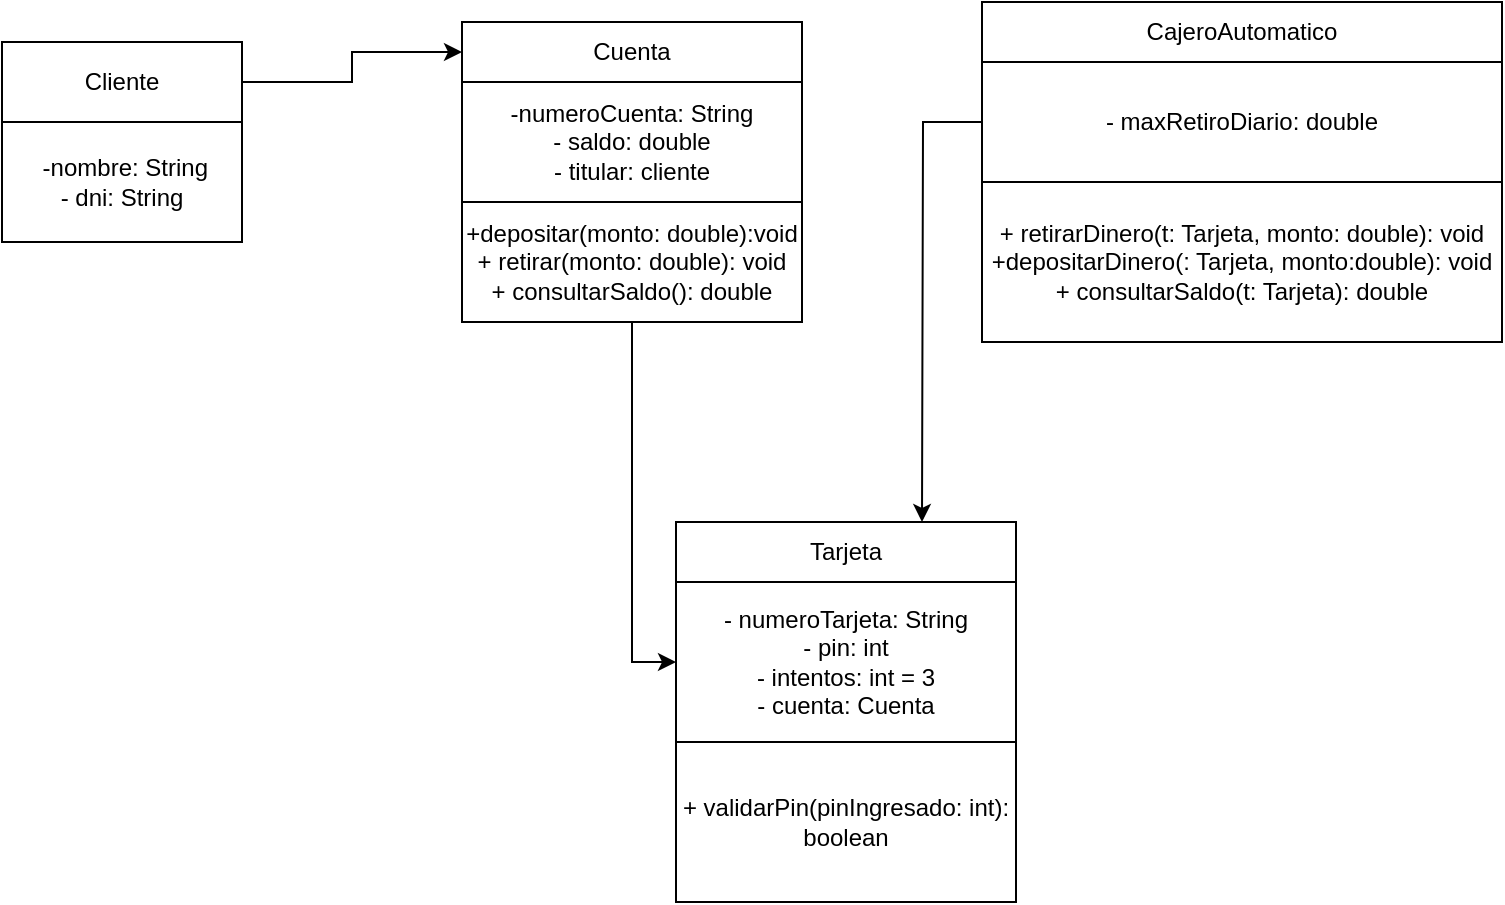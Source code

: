 <mxfile version="26.0.16">
  <diagram name="Página-1" id="rz_mniQN1d16mimgcxu4">
    <mxGraphModel dx="1617" dy="1313" grid="1" gridSize="10" guides="1" tooltips="1" connect="1" arrows="1" fold="1" page="1" pageScale="1" pageWidth="827" pageHeight="1169" math="0" shadow="0">
      <root>
        <mxCell id="0" />
        <mxCell id="1" parent="0" />
        <mxCell id="RsJf5w4AtSt-X5yxVqRg-5" value="" style="group" vertex="1" connectable="0" parent="1">
          <mxGeometry x="-260" y="380" width="260" height="170" as="geometry" />
        </mxCell>
        <mxCell id="RsJf5w4AtSt-X5yxVqRg-2" value="CajeroAutomatico" style="rounded=0;whiteSpace=wrap;html=1;" vertex="1" parent="RsJf5w4AtSt-X5yxVqRg-5">
          <mxGeometry width="260" height="30" as="geometry" />
        </mxCell>
        <mxCell id="RsJf5w4AtSt-X5yxVqRg-15" style="edgeStyle=orthogonalEdgeStyle;rounded=0;orthogonalLoop=1;jettySize=auto;html=1;exitX=0;exitY=0.5;exitDx=0;exitDy=0;" edge="1" parent="RsJf5w4AtSt-X5yxVqRg-5" source="RsJf5w4AtSt-X5yxVqRg-3">
          <mxGeometry relative="1" as="geometry">
            <mxPoint x="-30" y="260" as="targetPoint" />
          </mxGeometry>
        </mxCell>
        <mxCell id="RsJf5w4AtSt-X5yxVqRg-3" value="- maxRetiroDiario: double" style="rounded=0;whiteSpace=wrap;html=1;glass=0;" vertex="1" parent="RsJf5w4AtSt-X5yxVqRg-5">
          <mxGeometry y="30" width="260" height="60" as="geometry" />
        </mxCell>
        <mxCell id="RsJf5w4AtSt-X5yxVqRg-4" value="+ retirarDinero(t: Tarjeta, monto: double): void&lt;div&gt;&lt;span style=&quot;background-color: transparent; color: light-dark(rgb(0, 0, 0), rgb(255, 255, 255));&quot;&gt;+depositarDinero(: Tarjeta, monto:double): void&lt;/span&gt;&lt;/div&gt;&lt;div&gt;&lt;span style=&quot;background-color: transparent; color: light-dark(rgb(0, 0, 0), rgb(255, 255, 255));&quot;&gt;+ consultarSaldo(t: Tarjeta): double&lt;/span&gt;&lt;/div&gt;" style="rounded=0;whiteSpace=wrap;html=1;" vertex="1" parent="RsJf5w4AtSt-X5yxVqRg-5">
          <mxGeometry y="90" width="260" height="80" as="geometry" />
        </mxCell>
        <mxCell id="RsJf5w4AtSt-X5yxVqRg-6" value="Cuenta" style="rounded=0;whiteSpace=wrap;html=1;" vertex="1" parent="1">
          <mxGeometry x="-520" y="390" width="170" height="30" as="geometry" />
        </mxCell>
        <mxCell id="RsJf5w4AtSt-X5yxVqRg-7" value="-numeroCuenta: String&lt;div&gt;- saldo: double&lt;/div&gt;&lt;div&gt;- titular: cliente&lt;/div&gt;" style="rounded=0;whiteSpace=wrap;html=1;" vertex="1" parent="1">
          <mxGeometry x="-520" y="420" width="170" height="60" as="geometry" />
        </mxCell>
        <mxCell id="RsJf5w4AtSt-X5yxVqRg-16" style="edgeStyle=orthogonalEdgeStyle;rounded=0;orthogonalLoop=1;jettySize=auto;html=1;exitX=0.5;exitY=1;exitDx=0;exitDy=0;entryX=0;entryY=0.5;entryDx=0;entryDy=0;" edge="1" parent="1" source="RsJf5w4AtSt-X5yxVqRg-8" target="RsJf5w4AtSt-X5yxVqRg-11">
          <mxGeometry relative="1" as="geometry" />
        </mxCell>
        <mxCell id="RsJf5w4AtSt-X5yxVqRg-8" value="+depositar(monto: double):void&lt;div&gt;+ retirar(monto: double): void&lt;/div&gt;&lt;div&gt;+ consultarSaldo(): double&lt;/div&gt;" style="rounded=0;whiteSpace=wrap;html=1;" vertex="1" parent="1">
          <mxGeometry x="-520" y="480" width="170" height="60" as="geometry" />
        </mxCell>
        <mxCell id="RsJf5w4AtSt-X5yxVqRg-13" value="" style="group" vertex="1" connectable="0" parent="1">
          <mxGeometry x="-413" y="640" width="170" height="190" as="geometry" />
        </mxCell>
        <mxCell id="RsJf5w4AtSt-X5yxVqRg-9" value="Tarjeta" style="rounded=0;whiteSpace=wrap;html=1;" vertex="1" parent="RsJf5w4AtSt-X5yxVqRg-13">
          <mxGeometry width="170" height="30" as="geometry" />
        </mxCell>
        <mxCell id="RsJf5w4AtSt-X5yxVqRg-11" value="- numeroTarjeta: String&lt;div&gt;- pin: int&lt;/div&gt;&lt;div&gt;- intentos: int = 3&lt;/div&gt;&lt;div&gt;- cuenta: Cuenta&lt;/div&gt;" style="rounded=0;whiteSpace=wrap;html=1;" vertex="1" parent="RsJf5w4AtSt-X5yxVqRg-13">
          <mxGeometry y="30" width="170" height="80" as="geometry" />
        </mxCell>
        <mxCell id="RsJf5w4AtSt-X5yxVqRg-12" value="+ validarPin(pinIngresado: int): boolean" style="rounded=0;whiteSpace=wrap;html=1;" vertex="1" parent="RsJf5w4AtSt-X5yxVqRg-13">
          <mxGeometry y="110" width="170" height="80" as="geometry" />
        </mxCell>
        <mxCell id="RsJf5w4AtSt-X5yxVqRg-20" style="edgeStyle=orthogonalEdgeStyle;rounded=0;orthogonalLoop=1;jettySize=auto;html=1;exitX=1;exitY=0.5;exitDx=0;exitDy=0;entryX=0;entryY=0.5;entryDx=0;entryDy=0;" edge="1" parent="1" source="RsJf5w4AtSt-X5yxVqRg-17" target="RsJf5w4AtSt-X5yxVqRg-6">
          <mxGeometry relative="1" as="geometry" />
        </mxCell>
        <mxCell id="RsJf5w4AtSt-X5yxVqRg-21" value="" style="group" vertex="1" connectable="0" parent="1">
          <mxGeometry x="-750" y="400" width="120" height="100" as="geometry" />
        </mxCell>
        <mxCell id="RsJf5w4AtSt-X5yxVqRg-17" value="Cliente" style="rounded=0;whiteSpace=wrap;html=1;" vertex="1" parent="RsJf5w4AtSt-X5yxVqRg-21">
          <mxGeometry width="120" height="40" as="geometry" />
        </mxCell>
        <mxCell id="RsJf5w4AtSt-X5yxVqRg-18" value="&amp;nbsp;-nombre: String&lt;div&gt;- dni: String&lt;/div&gt;" style="rounded=0;whiteSpace=wrap;html=1;" vertex="1" parent="RsJf5w4AtSt-X5yxVqRg-21">
          <mxGeometry y="40" width="120" height="60" as="geometry" />
        </mxCell>
      </root>
    </mxGraphModel>
  </diagram>
</mxfile>
